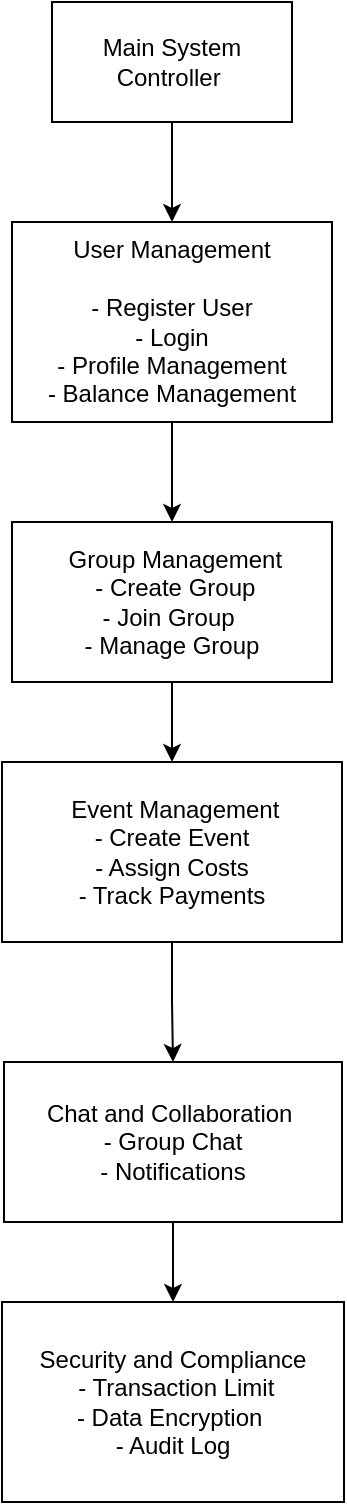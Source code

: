 <mxfile version="24.8.4">
  <diagram name="Page-1" id="8B4zx3s9EaX1AzpGvumj">
    <mxGraphModel dx="1226" dy="830" grid="1" gridSize="10" guides="1" tooltips="1" connect="1" arrows="1" fold="1" page="1" pageScale="1" pageWidth="827" pageHeight="1169" math="0" shadow="0">
      <root>
        <mxCell id="0" />
        <mxCell id="1" parent="0" />
        <mxCell id="NbOxTdNeNUbGnm58rGbm-2" style="edgeStyle=orthogonalEdgeStyle;rounded=0;orthogonalLoop=1;jettySize=auto;html=1;exitX=0.5;exitY=1;exitDx=0;exitDy=0;" edge="1" parent="1" source="NbOxTdNeNUbGnm58rGbm-1" target="NbOxTdNeNUbGnm58rGbm-3">
          <mxGeometry relative="1" as="geometry">
            <mxPoint x="414" y="140" as="targetPoint" />
          </mxGeometry>
        </mxCell>
        <mxCell id="NbOxTdNeNUbGnm58rGbm-1" value="Main System Controller&amp;nbsp;" style="rounded=0;whiteSpace=wrap;html=1;" vertex="1" parent="1">
          <mxGeometry x="354" y="40" width="120" height="60" as="geometry" />
        </mxCell>
        <mxCell id="NbOxTdNeNUbGnm58rGbm-4" style="edgeStyle=orthogonalEdgeStyle;rounded=0;orthogonalLoop=1;jettySize=auto;html=1;exitX=0.5;exitY=1;exitDx=0;exitDy=0;" edge="1" parent="1" source="NbOxTdNeNUbGnm58rGbm-3" target="NbOxTdNeNUbGnm58rGbm-5">
          <mxGeometry relative="1" as="geometry">
            <mxPoint x="414" y="300" as="targetPoint" />
          </mxGeometry>
        </mxCell>
        <mxCell id="NbOxTdNeNUbGnm58rGbm-3" value="User Management&lt;div&gt;&lt;br&gt;- Register User&lt;br&gt;- Login&lt;br&gt;- Profile Management&lt;br&gt;- Balance Management&lt;/div&gt;" style="rounded=0;whiteSpace=wrap;html=1;" vertex="1" parent="1">
          <mxGeometry x="334" y="150" width="160" height="100" as="geometry" />
        </mxCell>
        <mxCell id="NbOxTdNeNUbGnm58rGbm-6" style="edgeStyle=orthogonalEdgeStyle;rounded=0;orthogonalLoop=1;jettySize=auto;html=1;exitX=0.5;exitY=1;exitDx=0;exitDy=0;" edge="1" parent="1" source="NbOxTdNeNUbGnm58rGbm-5" target="NbOxTdNeNUbGnm58rGbm-7">
          <mxGeometry relative="1" as="geometry">
            <mxPoint x="414" y="430" as="targetPoint" />
          </mxGeometry>
        </mxCell>
        <mxCell id="NbOxTdNeNUbGnm58rGbm-5" value="&amp;nbsp;Group Managemen&lt;span style=&quot;background-color: initial;&quot;&gt;t&lt;/span&gt;&lt;div&gt;&lt;span style=&quot;background-color: initial;&quot;&gt;&amp;nbsp;- Create Group&lt;/span&gt;&lt;/div&gt;&lt;div&gt;&lt;span style=&quot;background-color: initial;&quot;&gt;- Join Group&amp;nbsp;&lt;/span&gt;&lt;/div&gt;&lt;div&gt;&lt;span style=&quot;background-color: initial;&quot;&gt;- Manage Group&lt;/span&gt;&lt;/div&gt;" style="rounded=0;whiteSpace=wrap;html=1;" vertex="1" parent="1">
          <mxGeometry x="334" y="300" width="160" height="80" as="geometry" />
        </mxCell>
        <mxCell id="NbOxTdNeNUbGnm58rGbm-8" style="edgeStyle=orthogonalEdgeStyle;rounded=0;orthogonalLoop=1;jettySize=auto;html=1;exitX=0.5;exitY=1;exitDx=0;exitDy=0;" edge="1" parent="1" source="NbOxTdNeNUbGnm58rGbm-7" target="NbOxTdNeNUbGnm58rGbm-9">
          <mxGeometry relative="1" as="geometry">
            <mxPoint x="414" y="550" as="targetPoint" />
          </mxGeometry>
        </mxCell>
        <mxCell id="NbOxTdNeNUbGnm58rGbm-7" value="&amp;nbsp;Event Management&lt;br&gt;- Create Event&lt;br&gt;- Assign Costs&lt;br&gt;- Track Payments" style="rounded=0;whiteSpace=wrap;html=1;" vertex="1" parent="1">
          <mxGeometry x="329" y="420" width="170" height="90" as="geometry" />
        </mxCell>
        <mxCell id="NbOxTdNeNUbGnm58rGbm-10" style="edgeStyle=orthogonalEdgeStyle;rounded=0;orthogonalLoop=1;jettySize=auto;html=1;" edge="1" parent="1" source="NbOxTdNeNUbGnm58rGbm-9" target="NbOxTdNeNUbGnm58rGbm-11">
          <mxGeometry relative="1" as="geometry">
            <mxPoint x="414.5" y="700" as="targetPoint" />
          </mxGeometry>
        </mxCell>
        <mxCell id="NbOxTdNeNUbGnm58rGbm-9" value="Chat and Collaboration&amp;nbsp;&lt;div&gt;- Group Chat&lt;/div&gt;&lt;div&gt;- Notifications&lt;/div&gt;" style="rounded=0;whiteSpace=wrap;html=1;" vertex="1" parent="1">
          <mxGeometry x="330" y="570" width="169" height="80" as="geometry" />
        </mxCell>
        <mxCell id="NbOxTdNeNUbGnm58rGbm-11" value="Security and Compliance&lt;div&gt;&amp;nbsp;- Transaction Limit&lt;/div&gt;&lt;div&gt;- Data Encryption&amp;nbsp;&lt;/div&gt;&lt;div&gt;- Audit Log&lt;/div&gt;" style="rounded=0;whiteSpace=wrap;html=1;" vertex="1" parent="1">
          <mxGeometry x="329" y="690" width="171" height="100" as="geometry" />
        </mxCell>
      </root>
    </mxGraphModel>
  </diagram>
</mxfile>
